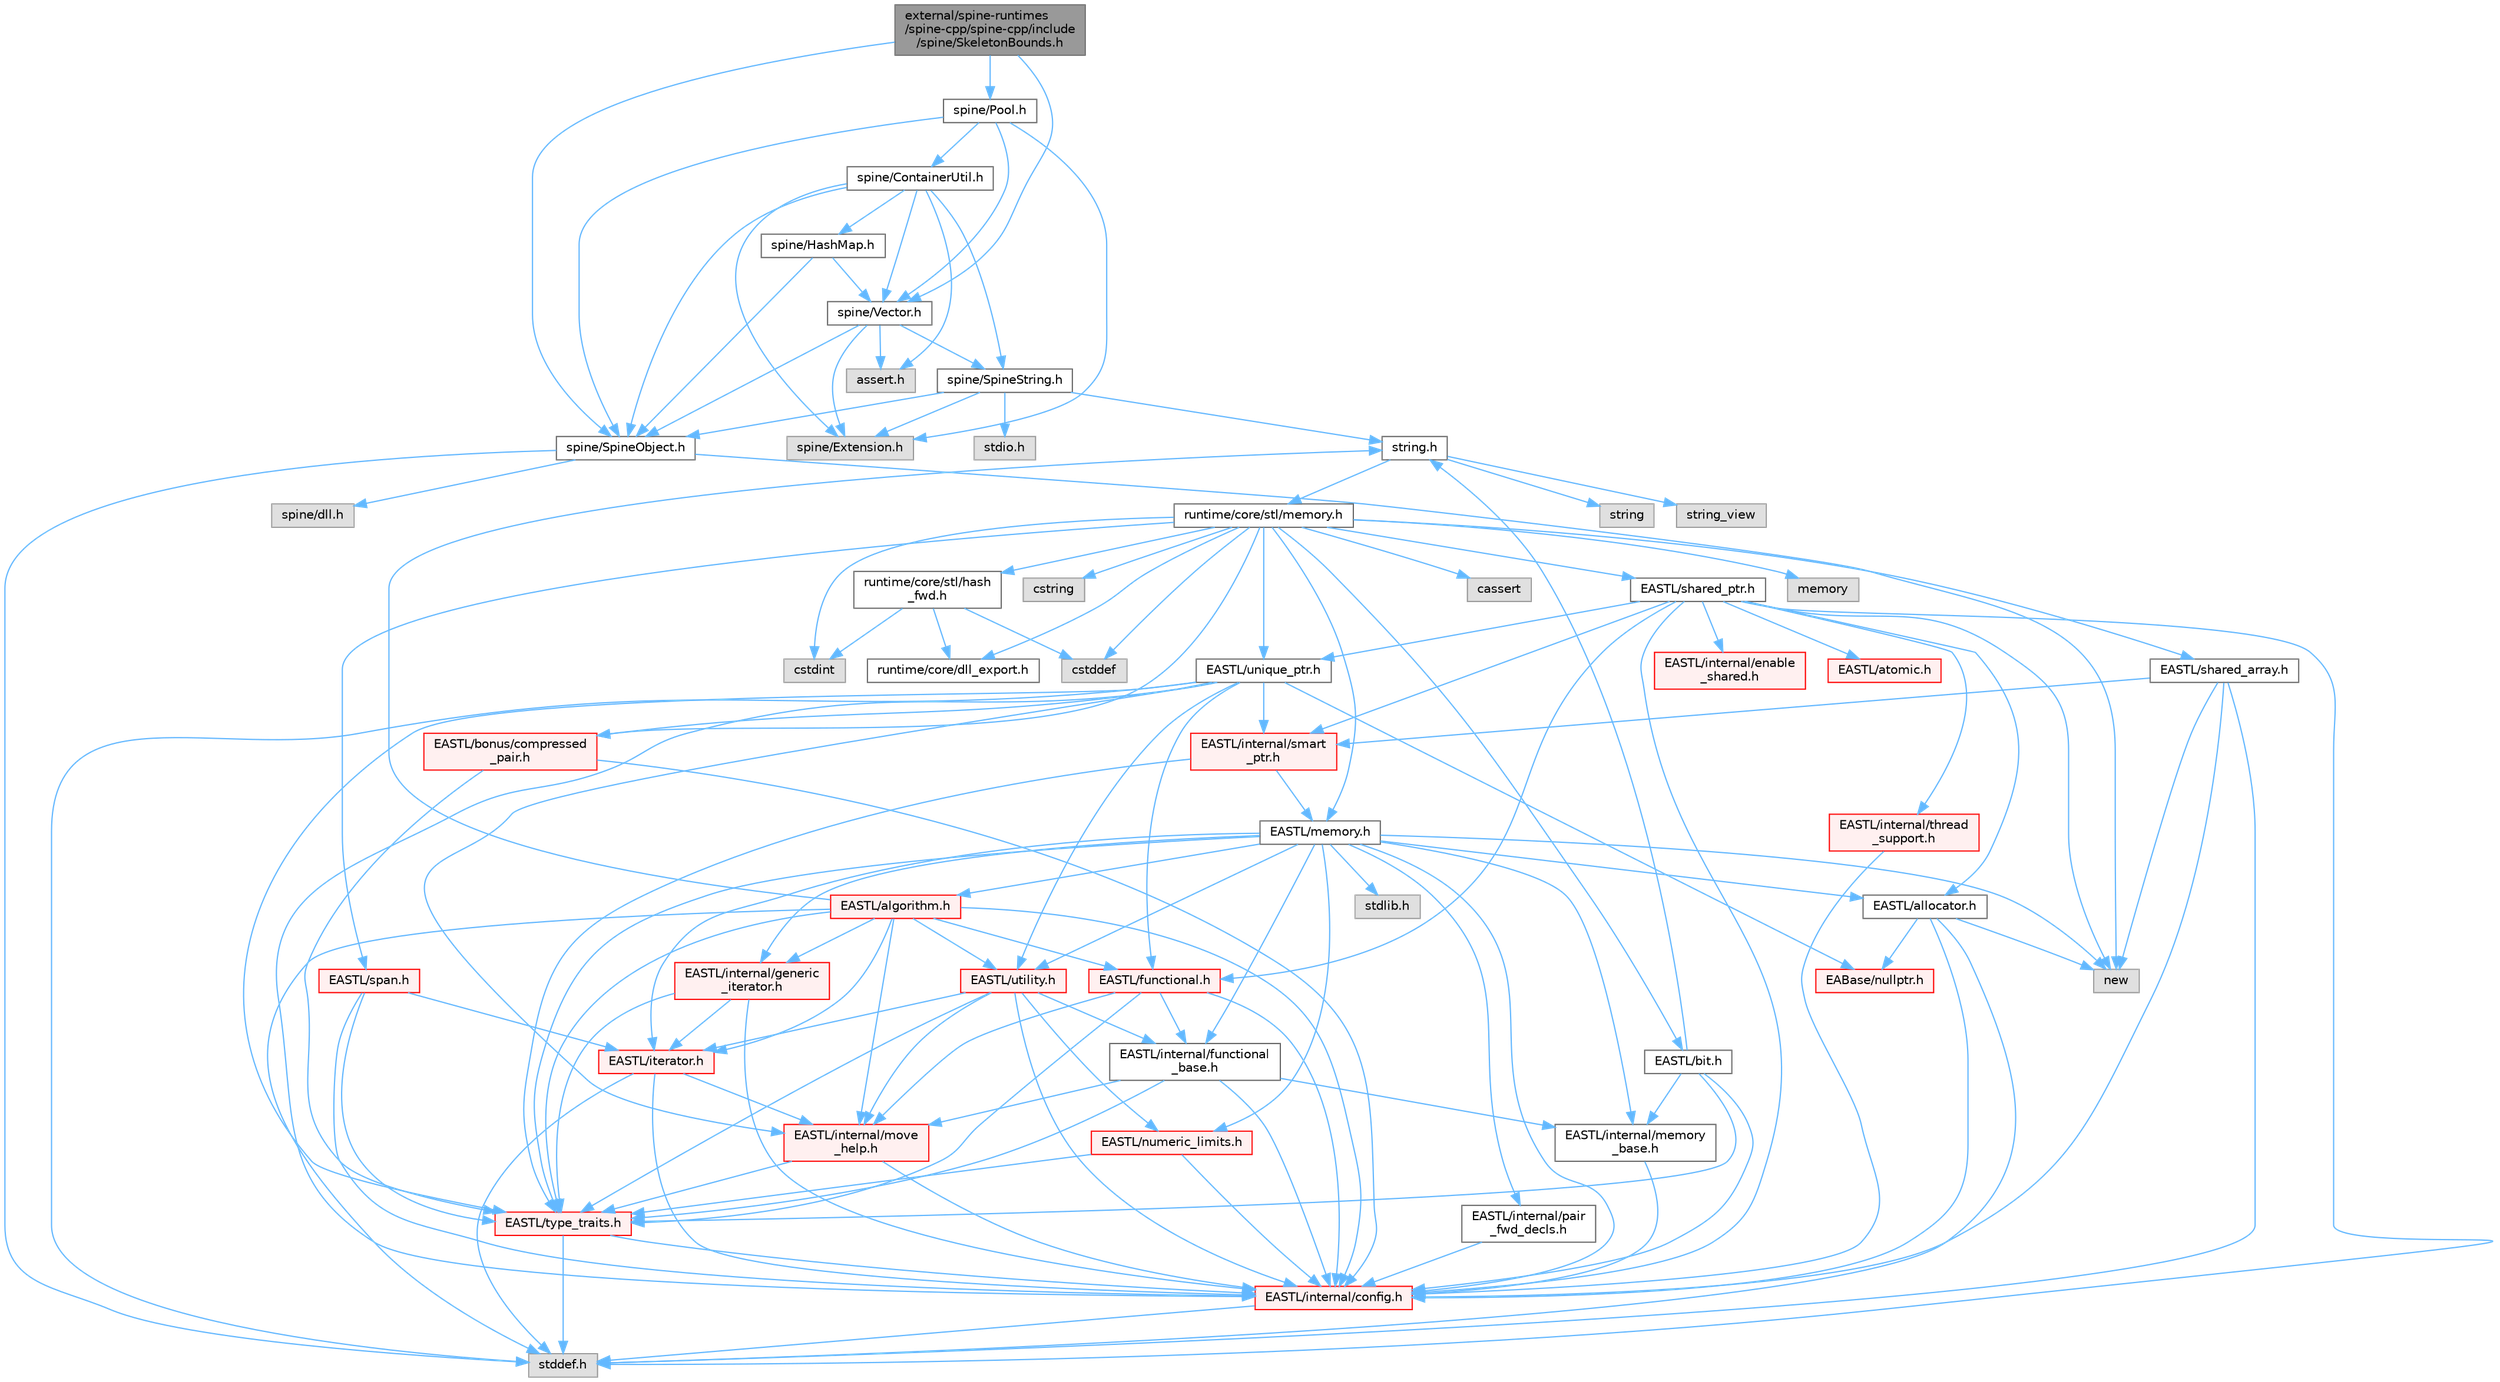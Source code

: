 digraph "external/spine-runtimes/spine-cpp/spine-cpp/include/spine/SkeletonBounds.h"
{
 // LATEX_PDF_SIZE
  bgcolor="transparent";
  edge [fontname=Helvetica,fontsize=10,labelfontname=Helvetica,labelfontsize=10];
  node [fontname=Helvetica,fontsize=10,shape=box,height=0.2,width=0.4];
  Node1 [id="Node000001",label="external/spine-runtimes\l/spine-cpp/spine-cpp/include\l/spine/SkeletonBounds.h",height=0.2,width=0.4,color="gray40", fillcolor="grey60", style="filled", fontcolor="black",tooltip=" "];
  Node1 -> Node2 [id="edge137_Node000001_Node000002",color="steelblue1",style="solid",tooltip=" "];
  Node2 [id="Node000002",label="spine/Vector.h",height=0.2,width=0.4,color="grey40", fillcolor="white", style="filled",URL="$external_2spine-runtimes_2spine-cpp_2spine-cpp_2include_2spine_2vector_8h.html",tooltip=" "];
  Node2 -> Node3 [id="edge138_Node000002_Node000003",color="steelblue1",style="solid",tooltip=" "];
  Node3 [id="Node000003",label="spine/Extension.h",height=0.2,width=0.4,color="grey60", fillcolor="#E0E0E0", style="filled",tooltip=" "];
  Node2 -> Node4 [id="edge139_Node000002_Node000004",color="steelblue1",style="solid",tooltip=" "];
  Node4 [id="Node000004",label="spine/SpineObject.h",height=0.2,width=0.4,color="grey40", fillcolor="white", style="filled",URL="$_spine_object_8h.html",tooltip=" "];
  Node4 -> Node5 [id="edge140_Node000004_Node000005",color="steelblue1",style="solid",tooltip=" "];
  Node5 [id="Node000005",label="new",height=0.2,width=0.4,color="grey60", fillcolor="#E0E0E0", style="filled",tooltip=" "];
  Node4 -> Node6 [id="edge141_Node000004_Node000006",color="steelblue1",style="solid",tooltip=" "];
  Node6 [id="Node000006",label="stddef.h",height=0.2,width=0.4,color="grey60", fillcolor="#E0E0E0", style="filled",tooltip=" "];
  Node4 -> Node7 [id="edge142_Node000004_Node000007",color="steelblue1",style="solid",tooltip=" "];
  Node7 [id="Node000007",label="spine/dll.h",height=0.2,width=0.4,color="grey60", fillcolor="#E0E0E0", style="filled",tooltip=" "];
  Node2 -> Node8 [id="edge143_Node000002_Node000008",color="steelblue1",style="solid",tooltip=" "];
  Node8 [id="Node000008",label="spine/SpineString.h",height=0.2,width=0.4,color="grey40", fillcolor="white", style="filled",URL="$_spine_string_8h.html",tooltip=" "];
  Node8 -> Node4 [id="edge144_Node000008_Node000004",color="steelblue1",style="solid",tooltip=" "];
  Node8 -> Node3 [id="edge145_Node000008_Node000003",color="steelblue1",style="solid",tooltip=" "];
  Node8 -> Node9 [id="edge146_Node000008_Node000009",color="steelblue1",style="solid",tooltip=" "];
  Node9 [id="Node000009",label="string.h",height=0.2,width=0.4,color="grey40", fillcolor="white", style="filled",URL="$string_8h.html",tooltip=" "];
  Node9 -> Node10 [id="edge147_Node000009_Node000010",color="steelblue1",style="solid",tooltip=" "];
  Node10 [id="Node000010",label="string",height=0.2,width=0.4,color="grey60", fillcolor="#E0E0E0", style="filled",tooltip=" "];
  Node9 -> Node11 [id="edge148_Node000009_Node000011",color="steelblue1",style="solid",tooltip=" "];
  Node11 [id="Node000011",label="string_view",height=0.2,width=0.4,color="grey60", fillcolor="#E0E0E0", style="filled",tooltip=" "];
  Node9 -> Node12 [id="edge149_Node000009_Node000012",color="steelblue1",style="solid",tooltip=" "];
  Node12 [id="Node000012",label="runtime/core/stl/memory.h",height=0.2,width=0.4,color="grey40", fillcolor="white", style="filled",URL="$runtime_2core_2stl_2memory_8h.html",tooltip=" "];
  Node12 -> Node13 [id="edge150_Node000012_Node000013",color="steelblue1",style="solid",tooltip=" "];
  Node13 [id="Node000013",label="cstddef",height=0.2,width=0.4,color="grey60", fillcolor="#E0E0E0", style="filled",tooltip=" "];
  Node12 -> Node14 [id="edge151_Node000012_Node000014",color="steelblue1",style="solid",tooltip=" "];
  Node14 [id="Node000014",label="cstdint",height=0.2,width=0.4,color="grey60", fillcolor="#E0E0E0", style="filled",tooltip=" "];
  Node12 -> Node15 [id="edge152_Node000012_Node000015",color="steelblue1",style="solid",tooltip=" "];
  Node15 [id="Node000015",label="cassert",height=0.2,width=0.4,color="grey60", fillcolor="#E0E0E0", style="filled",tooltip=" "];
  Node12 -> Node16 [id="edge153_Node000012_Node000016",color="steelblue1",style="solid",tooltip=" "];
  Node16 [id="Node000016",label="memory",height=0.2,width=0.4,color="grey60", fillcolor="#E0E0E0", style="filled",tooltip=" "];
  Node12 -> Node17 [id="edge154_Node000012_Node000017",color="steelblue1",style="solid",tooltip=" "];
  Node17 [id="Node000017",label="cstring",height=0.2,width=0.4,color="grey60", fillcolor="#E0E0E0", style="filled",tooltip=" "];
  Node12 -> Node18 [id="edge155_Node000012_Node000018",color="steelblue1",style="solid",tooltip=" "];
  Node18 [id="Node000018",label="EASTL/bit.h",height=0.2,width=0.4,color="grey40", fillcolor="white", style="filled",URL="$bit_8h.html",tooltip=" "];
  Node18 -> Node19 [id="edge156_Node000018_Node000019",color="steelblue1",style="solid",tooltip=" "];
  Node19 [id="Node000019",label="EASTL/internal/config.h",height=0.2,width=0.4,color="red", fillcolor="#FFF0F0", style="filled",URL="$runtime_2_e_a_s_t_l_2include_2_e_a_s_t_l_2internal_2config_8h.html",tooltip=" "];
  Node19 -> Node6 [id="edge157_Node000019_Node000006",color="steelblue1",style="solid",tooltip=" "];
  Node18 -> Node27 [id="edge158_Node000018_Node000027",color="steelblue1",style="solid",tooltip=" "];
  Node27 [id="Node000027",label="EASTL/internal/memory\l_base.h",height=0.2,width=0.4,color="grey40", fillcolor="white", style="filled",URL="$memory__base_8h.html",tooltip=" "];
  Node27 -> Node19 [id="edge159_Node000027_Node000019",color="steelblue1",style="solid",tooltip=" "];
  Node18 -> Node28 [id="edge160_Node000018_Node000028",color="steelblue1",style="solid",tooltip=" "];
  Node28 [id="Node000028",label="EASTL/type_traits.h",height=0.2,width=0.4,color="red", fillcolor="#FFF0F0", style="filled",URL="$_e_a_s_t_l_2include_2_e_a_s_t_l_2type__traits_8h.html",tooltip=" "];
  Node28 -> Node19 [id="edge161_Node000028_Node000019",color="steelblue1",style="solid",tooltip=" "];
  Node28 -> Node6 [id="edge162_Node000028_Node000006",color="steelblue1",style="solid",tooltip=" "];
  Node18 -> Node9 [id="edge163_Node000018_Node000009",color="steelblue1",style="solid",tooltip=" "];
  Node12 -> Node38 [id="edge164_Node000012_Node000038",color="steelblue1",style="solid",tooltip=" "];
  Node38 [id="Node000038",label="EASTL/memory.h",height=0.2,width=0.4,color="grey40", fillcolor="white", style="filled",URL="$runtime_2_e_a_s_t_l_2include_2_e_a_s_t_l_2memory_8h.html",tooltip=" "];
  Node38 -> Node19 [id="edge165_Node000038_Node000019",color="steelblue1",style="solid",tooltip=" "];
  Node38 -> Node27 [id="edge166_Node000038_Node000027",color="steelblue1",style="solid",tooltip=" "];
  Node38 -> Node39 [id="edge167_Node000038_Node000039",color="steelblue1",style="solid",tooltip=" "];
  Node39 [id="Node000039",label="EASTL/internal/generic\l_iterator.h",height=0.2,width=0.4,color="red", fillcolor="#FFF0F0", style="filled",URL="$generic__iterator_8h.html",tooltip=" "];
  Node39 -> Node19 [id="edge168_Node000039_Node000019",color="steelblue1",style="solid",tooltip=" "];
  Node39 -> Node40 [id="edge169_Node000039_Node000040",color="steelblue1",style="solid",tooltip=" "];
  Node40 [id="Node000040",label="EASTL/iterator.h",height=0.2,width=0.4,color="red", fillcolor="#FFF0F0", style="filled",URL="$_e_a_s_t_l_2include_2_e_a_s_t_l_2iterator_8h.html",tooltip=" "];
  Node40 -> Node19 [id="edge170_Node000040_Node000019",color="steelblue1",style="solid",tooltip=" "];
  Node40 -> Node41 [id="edge171_Node000040_Node000041",color="steelblue1",style="solid",tooltip=" "];
  Node41 [id="Node000041",label="EASTL/internal/move\l_help.h",height=0.2,width=0.4,color="red", fillcolor="#FFF0F0", style="filled",URL="$move__help_8h.html",tooltip=" "];
  Node41 -> Node19 [id="edge172_Node000041_Node000019",color="steelblue1",style="solid",tooltip=" "];
  Node41 -> Node28 [id="edge173_Node000041_Node000028",color="steelblue1",style="solid",tooltip=" "];
  Node40 -> Node6 [id="edge174_Node000040_Node000006",color="steelblue1",style="solid",tooltip=" "];
  Node39 -> Node28 [id="edge175_Node000039_Node000028",color="steelblue1",style="solid",tooltip=" "];
  Node38 -> Node43 [id="edge176_Node000038_Node000043",color="steelblue1",style="solid",tooltip=" "];
  Node43 [id="Node000043",label="EASTL/internal/pair\l_fwd_decls.h",height=0.2,width=0.4,color="grey40", fillcolor="white", style="filled",URL="$pair__fwd__decls_8h.html",tooltip=" "];
  Node43 -> Node19 [id="edge177_Node000043_Node000019",color="steelblue1",style="solid",tooltip=" "];
  Node38 -> Node44 [id="edge178_Node000038_Node000044",color="steelblue1",style="solid",tooltip=" "];
  Node44 [id="Node000044",label="EASTL/internal/functional\l_base.h",height=0.2,width=0.4,color="grey40", fillcolor="white", style="filled",URL="$functional__base_8h.html",tooltip=" "];
  Node44 -> Node19 [id="edge179_Node000044_Node000019",color="steelblue1",style="solid",tooltip=" "];
  Node44 -> Node27 [id="edge180_Node000044_Node000027",color="steelblue1",style="solid",tooltip=" "];
  Node44 -> Node41 [id="edge181_Node000044_Node000041",color="steelblue1",style="solid",tooltip=" "];
  Node44 -> Node28 [id="edge182_Node000044_Node000028",color="steelblue1",style="solid",tooltip=" "];
  Node38 -> Node45 [id="edge183_Node000038_Node000045",color="steelblue1",style="solid",tooltip=" "];
  Node45 [id="Node000045",label="EASTL/algorithm.h",height=0.2,width=0.4,color="red", fillcolor="#FFF0F0", style="filled",URL="$_e_a_s_t_l_2include_2_e_a_s_t_l_2algorithm_8h.html",tooltip=" "];
  Node45 -> Node19 [id="edge184_Node000045_Node000019",color="steelblue1",style="solid",tooltip=" "];
  Node45 -> Node28 [id="edge185_Node000045_Node000028",color="steelblue1",style="solid",tooltip=" "];
  Node45 -> Node41 [id="edge186_Node000045_Node000041",color="steelblue1",style="solid",tooltip=" "];
  Node45 -> Node40 [id="edge187_Node000045_Node000040",color="steelblue1",style="solid",tooltip=" "];
  Node45 -> Node48 [id="edge188_Node000045_Node000048",color="steelblue1",style="solid",tooltip=" "];
  Node48 [id="Node000048",label="EASTL/functional.h",height=0.2,width=0.4,color="red", fillcolor="#FFF0F0", style="filled",URL="$_e_a_s_t_l_2include_2_e_a_s_t_l_2functional_8h.html",tooltip=" "];
  Node48 -> Node19 [id="edge189_Node000048_Node000019",color="steelblue1",style="solid",tooltip=" "];
  Node48 -> Node41 [id="edge190_Node000048_Node000041",color="steelblue1",style="solid",tooltip=" "];
  Node48 -> Node28 [id="edge191_Node000048_Node000028",color="steelblue1",style="solid",tooltip=" "];
  Node48 -> Node44 [id="edge192_Node000048_Node000044",color="steelblue1",style="solid",tooltip=" "];
  Node45 -> Node54 [id="edge193_Node000045_Node000054",color="steelblue1",style="solid",tooltip=" "];
  Node54 [id="Node000054",label="EASTL/utility.h",height=0.2,width=0.4,color="red", fillcolor="#FFF0F0", style="filled",URL="$runtime_2_e_a_s_t_l_2include_2_e_a_s_t_l_2utility_8h.html",tooltip=" "];
  Node54 -> Node19 [id="edge194_Node000054_Node000019",color="steelblue1",style="solid",tooltip=" "];
  Node54 -> Node28 [id="edge195_Node000054_Node000028",color="steelblue1",style="solid",tooltip=" "];
  Node54 -> Node40 [id="edge196_Node000054_Node000040",color="steelblue1",style="solid",tooltip=" "];
  Node54 -> Node55 [id="edge197_Node000054_Node000055",color="steelblue1",style="solid",tooltip=" "];
  Node55 [id="Node000055",label="EASTL/numeric_limits.h",height=0.2,width=0.4,color="red", fillcolor="#FFF0F0", style="filled",URL="$numeric__limits_8h.html",tooltip=" "];
  Node55 -> Node19 [id="edge198_Node000055_Node000019",color="steelblue1",style="solid",tooltip=" "];
  Node55 -> Node28 [id="edge199_Node000055_Node000028",color="steelblue1",style="solid",tooltip=" "];
  Node54 -> Node44 [id="edge200_Node000054_Node000044",color="steelblue1",style="solid",tooltip=" "];
  Node54 -> Node41 [id="edge201_Node000054_Node000041",color="steelblue1",style="solid",tooltip=" "];
  Node45 -> Node39 [id="edge202_Node000045_Node000039",color="steelblue1",style="solid",tooltip=" "];
  Node45 -> Node6 [id="edge203_Node000045_Node000006",color="steelblue1",style="solid",tooltip=" "];
  Node45 -> Node9 [id="edge204_Node000045_Node000009",color="steelblue1",style="solid",tooltip=" "];
  Node38 -> Node28 [id="edge205_Node000038_Node000028",color="steelblue1",style="solid",tooltip=" "];
  Node38 -> Node52 [id="edge206_Node000038_Node000052",color="steelblue1",style="solid",tooltip=" "];
  Node52 [id="Node000052",label="EASTL/allocator.h",height=0.2,width=0.4,color="grey40", fillcolor="white", style="filled",URL="$runtime_2_e_a_s_t_l_2include_2_e_a_s_t_l_2allocator_8h.html",tooltip=" "];
  Node52 -> Node19 [id="edge207_Node000052_Node000019",color="steelblue1",style="solid",tooltip=" "];
  Node52 -> Node30 [id="edge208_Node000052_Node000030",color="steelblue1",style="solid",tooltip=" "];
  Node30 [id="Node000030",label="EABase/nullptr.h",height=0.2,width=0.4,color="red", fillcolor="#FFF0F0", style="filled",URL="$nullptr_8h.html",tooltip=" "];
  Node52 -> Node6 [id="edge209_Node000052_Node000006",color="steelblue1",style="solid",tooltip=" "];
  Node52 -> Node5 [id="edge210_Node000052_Node000005",color="steelblue1",style="solid",tooltip=" "];
  Node38 -> Node40 [id="edge211_Node000038_Node000040",color="steelblue1",style="solid",tooltip=" "];
  Node38 -> Node54 [id="edge212_Node000038_Node000054",color="steelblue1",style="solid",tooltip=" "];
  Node38 -> Node55 [id="edge213_Node000038_Node000055",color="steelblue1",style="solid",tooltip=" "];
  Node38 -> Node64 [id="edge214_Node000038_Node000064",color="steelblue1",style="solid",tooltip=" "];
  Node64 [id="Node000064",label="stdlib.h",height=0.2,width=0.4,color="grey60", fillcolor="#E0E0E0", style="filled",tooltip=" "];
  Node38 -> Node5 [id="edge215_Node000038_Node000005",color="steelblue1",style="solid",tooltip=" "];
  Node12 -> Node65 [id="edge216_Node000012_Node000065",color="steelblue1",style="solid",tooltip=" "];
  Node65 [id="Node000065",label="EASTL/shared_array.h",height=0.2,width=0.4,color="grey40", fillcolor="white", style="filled",URL="$shared__array_8h.html",tooltip=" "];
  Node65 -> Node19 [id="edge217_Node000065_Node000019",color="steelblue1",style="solid",tooltip=" "];
  Node65 -> Node66 [id="edge218_Node000065_Node000066",color="steelblue1",style="solid",tooltip=" "];
  Node66 [id="Node000066",label="EASTL/internal/smart\l_ptr.h",height=0.2,width=0.4,color="red", fillcolor="#FFF0F0", style="filled",URL="$smart__ptr_8h.html",tooltip=" "];
  Node66 -> Node38 [id="edge219_Node000066_Node000038",color="steelblue1",style="solid",tooltip=" "];
  Node66 -> Node28 [id="edge220_Node000066_Node000028",color="steelblue1",style="solid",tooltip=" "];
  Node65 -> Node5 [id="edge221_Node000065_Node000005",color="steelblue1",style="solid",tooltip=" "];
  Node65 -> Node6 [id="edge222_Node000065_Node000006",color="steelblue1",style="solid",tooltip=" "];
  Node12 -> Node68 [id="edge223_Node000012_Node000068",color="steelblue1",style="solid",tooltip=" "];
  Node68 [id="Node000068",label="EASTL/unique_ptr.h",height=0.2,width=0.4,color="grey40", fillcolor="white", style="filled",URL="$unique__ptr_8h.html",tooltip=" "];
  Node68 -> Node30 [id="edge224_Node000068_Node000030",color="steelblue1",style="solid",tooltip=" "];
  Node68 -> Node69 [id="edge225_Node000068_Node000069",color="steelblue1",style="solid",tooltip=" "];
  Node69 [id="Node000069",label="EASTL/bonus/compressed\l_pair.h",height=0.2,width=0.4,color="red", fillcolor="#FFF0F0", style="filled",URL="$compressed__pair_8h.html",tooltip=" "];
  Node69 -> Node19 [id="edge226_Node000069_Node000019",color="steelblue1",style="solid",tooltip=" "];
  Node69 -> Node28 [id="edge227_Node000069_Node000028",color="steelblue1",style="solid",tooltip=" "];
  Node68 -> Node48 [id="edge228_Node000068_Node000048",color="steelblue1",style="solid",tooltip=" "];
  Node68 -> Node19 [id="edge229_Node000068_Node000019",color="steelblue1",style="solid",tooltip=" "];
  Node68 -> Node41 [id="edge230_Node000068_Node000041",color="steelblue1",style="solid",tooltip=" "];
  Node68 -> Node66 [id="edge231_Node000068_Node000066",color="steelblue1",style="solid",tooltip=" "];
  Node68 -> Node28 [id="edge232_Node000068_Node000028",color="steelblue1",style="solid",tooltip=" "];
  Node68 -> Node54 [id="edge233_Node000068_Node000054",color="steelblue1",style="solid",tooltip=" "];
  Node68 -> Node6 [id="edge234_Node000068_Node000006",color="steelblue1",style="solid",tooltip=" "];
  Node12 -> Node71 [id="edge235_Node000012_Node000071",color="steelblue1",style="solid",tooltip=" "];
  Node71 [id="Node000071",label="EASTL/shared_ptr.h",height=0.2,width=0.4,color="grey40", fillcolor="white", style="filled",URL="$shared__ptr_8h.html",tooltip=" "];
  Node71 -> Node19 [id="edge236_Node000071_Node000019",color="steelblue1",style="solid",tooltip=" "];
  Node71 -> Node66 [id="edge237_Node000071_Node000066",color="steelblue1",style="solid",tooltip=" "];
  Node71 -> Node72 [id="edge238_Node000071_Node000072",color="steelblue1",style="solid",tooltip=" "];
  Node72 [id="Node000072",label="EASTL/internal/thread\l_support.h",height=0.2,width=0.4,color="red", fillcolor="#FFF0F0", style="filled",URL="$thread__support_8h.html",tooltip=" "];
  Node72 -> Node19 [id="edge239_Node000072_Node000019",color="steelblue1",style="solid",tooltip=" "];
  Node71 -> Node68 [id="edge240_Node000071_Node000068",color="steelblue1",style="solid",tooltip=" "];
  Node71 -> Node48 [id="edge241_Node000071_Node000048",color="steelblue1",style="solid",tooltip=" "];
  Node71 -> Node52 [id="edge242_Node000071_Node000052",color="steelblue1",style="solid",tooltip=" "];
  Node71 -> Node73 [id="edge243_Node000071_Node000073",color="steelblue1",style="solid",tooltip=" "];
  Node73 [id="Node000073",label="EASTL/atomic.h",height=0.2,width=0.4,color="red", fillcolor="#FFF0F0", style="filled",URL="$runtime_2_e_a_s_t_l_2include_2_e_a_s_t_l_2atomic_8h.html",tooltip=" "];
  Node71 -> Node5 [id="edge244_Node000071_Node000005",color="steelblue1",style="solid",tooltip=" "];
  Node71 -> Node6 [id="edge245_Node000071_Node000006",color="steelblue1",style="solid",tooltip=" "];
  Node71 -> Node150 [id="edge246_Node000071_Node000150",color="steelblue1",style="solid",tooltip=" "];
  Node150 [id="Node000150",label="EASTL/internal/enable\l_shared.h",height=0.2,width=0.4,color="red", fillcolor="#FFF0F0", style="filled",URL="$enable__shared_8h.html",tooltip=" "];
  Node12 -> Node151 [id="edge247_Node000012_Node000151",color="steelblue1",style="solid",tooltip=" "];
  Node151 [id="Node000151",label="EASTL/span.h",height=0.2,width=0.4,color="red", fillcolor="#FFF0F0", style="filled",URL="$span_8h.html",tooltip=" "];
  Node151 -> Node19 [id="edge248_Node000151_Node000019",color="steelblue1",style="solid",tooltip=" "];
  Node151 -> Node28 [id="edge249_Node000151_Node000028",color="steelblue1",style="solid",tooltip=" "];
  Node151 -> Node40 [id="edge250_Node000151_Node000040",color="steelblue1",style="solid",tooltip=" "];
  Node12 -> Node69 [id="edge251_Node000012_Node000069",color="steelblue1",style="solid",tooltip=" "];
  Node12 -> Node154 [id="edge252_Node000012_Node000154",color="steelblue1",style="solid",tooltip=" "];
  Node154 [id="Node000154",label="runtime/core/dll_export.h",height=0.2,width=0.4,color="grey40", fillcolor="white", style="filled",URL="$dll__export_8h.html",tooltip=" "];
  Node12 -> Node155 [id="edge253_Node000012_Node000155",color="steelblue1",style="solid",tooltip=" "];
  Node155 [id="Node000155",label="runtime/core/stl/hash\l_fwd.h",height=0.2,width=0.4,color="grey40", fillcolor="white", style="filled",URL="$hash__fwd_8h.html",tooltip=" "];
  Node155 -> Node13 [id="edge254_Node000155_Node000013",color="steelblue1",style="solid",tooltip=" "];
  Node155 -> Node14 [id="edge255_Node000155_Node000014",color="steelblue1",style="solid",tooltip=" "];
  Node155 -> Node154 [id="edge256_Node000155_Node000154",color="steelblue1",style="solid",tooltip=" "];
  Node8 -> Node156 [id="edge257_Node000008_Node000156",color="steelblue1",style="solid",tooltip=" "];
  Node156 [id="Node000156",label="stdio.h",height=0.2,width=0.4,color="grey60", fillcolor="#E0E0E0", style="filled",tooltip=" "];
  Node2 -> Node157 [id="edge258_Node000002_Node000157",color="steelblue1",style="solid",tooltip=" "];
  Node157 [id="Node000157",label="assert.h",height=0.2,width=0.4,color="grey60", fillcolor="#E0E0E0", style="filled",tooltip=" "];
  Node1 -> Node158 [id="edge259_Node000001_Node000158",color="steelblue1",style="solid",tooltip=" "];
  Node158 [id="Node000158",label="spine/Pool.h",height=0.2,width=0.4,color="grey40", fillcolor="white", style="filled",URL="$external_2spine-runtimes_2spine-cpp_2spine-cpp_2include_2spine_2pool_8h.html",tooltip=" "];
  Node158 -> Node3 [id="edge260_Node000158_Node000003",color="steelblue1",style="solid",tooltip=" "];
  Node158 -> Node2 [id="edge261_Node000158_Node000002",color="steelblue1",style="solid",tooltip=" "];
  Node158 -> Node159 [id="edge262_Node000158_Node000159",color="steelblue1",style="solid",tooltip=" "];
  Node159 [id="Node000159",label="spine/ContainerUtil.h",height=0.2,width=0.4,color="grey40", fillcolor="white", style="filled",URL="$_container_util_8h.html",tooltip=" "];
  Node159 -> Node3 [id="edge263_Node000159_Node000003",color="steelblue1",style="solid",tooltip=" "];
  Node159 -> Node2 [id="edge264_Node000159_Node000002",color="steelblue1",style="solid",tooltip=" "];
  Node159 -> Node160 [id="edge265_Node000159_Node000160",color="steelblue1",style="solid",tooltip=" "];
  Node160 [id="Node000160",label="spine/HashMap.h",height=0.2,width=0.4,color="grey40", fillcolor="white", style="filled",URL="$_hash_map_8h.html",tooltip=" "];
  Node160 -> Node2 [id="edge266_Node000160_Node000002",color="steelblue1",style="solid",tooltip=" "];
  Node160 -> Node4 [id="edge267_Node000160_Node000004",color="steelblue1",style="solid",tooltip=" "];
  Node159 -> Node4 [id="edge268_Node000159_Node000004",color="steelblue1",style="solid",tooltip=" "];
  Node159 -> Node8 [id="edge269_Node000159_Node000008",color="steelblue1",style="solid",tooltip=" "];
  Node159 -> Node157 [id="edge270_Node000159_Node000157",color="steelblue1",style="solid",tooltip=" "];
  Node158 -> Node4 [id="edge271_Node000158_Node000004",color="steelblue1",style="solid",tooltip=" "];
  Node1 -> Node4 [id="edge272_Node000001_Node000004",color="steelblue1",style="solid",tooltip=" "];
}
